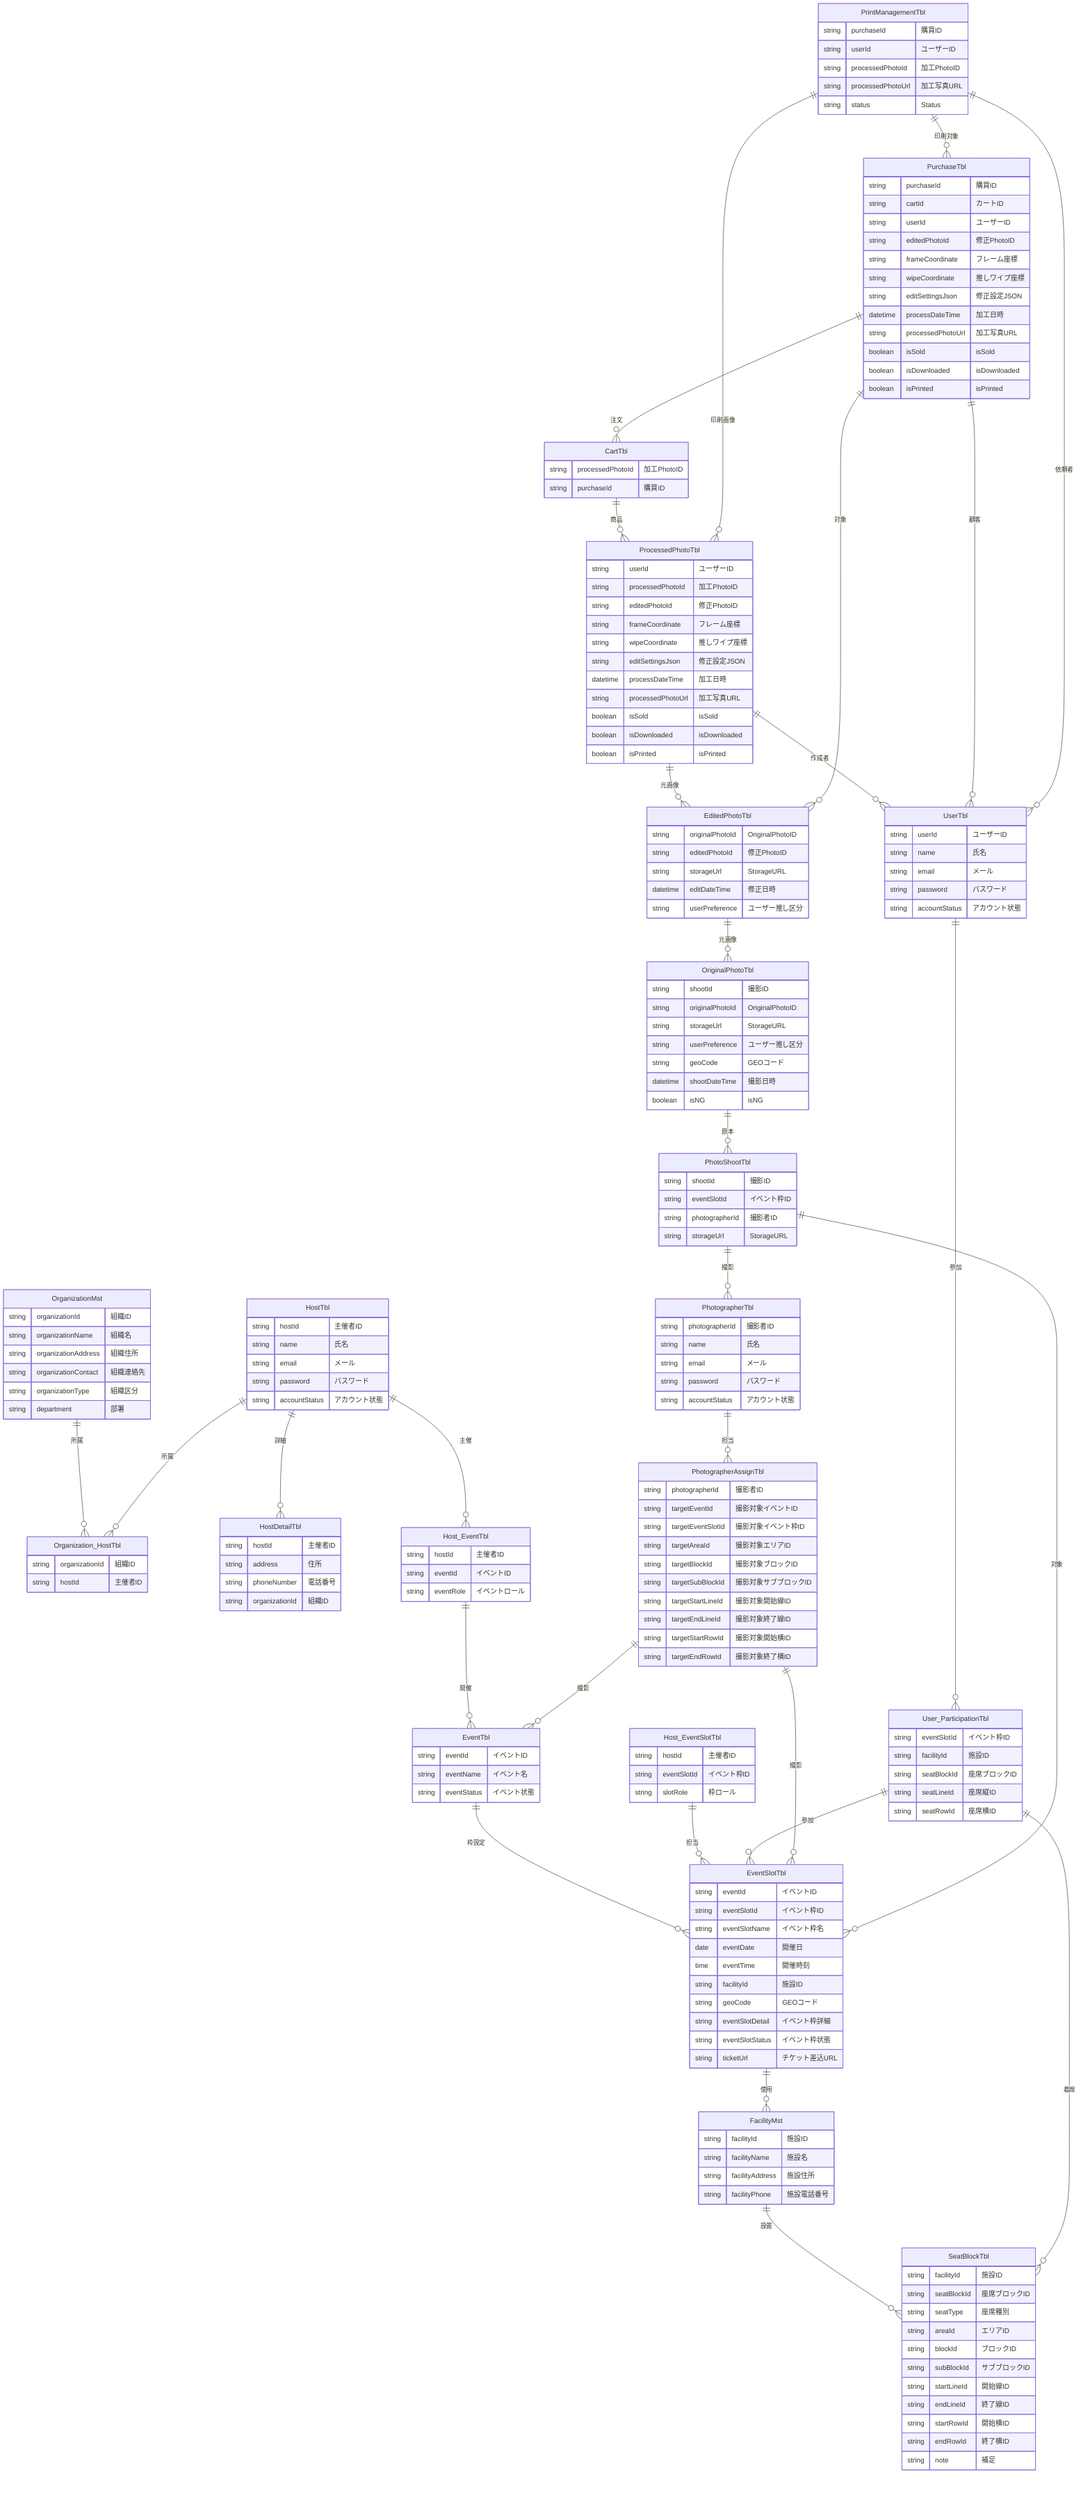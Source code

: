erDiagram
    OrganizationMst ||--o{ Organization_HostTbl : "所属"
    OrganizationMst {
        string organizationId "組織ID"
        string organizationName "組織名"
        string organizationAddress "組織住所"
        string organizationContact "組織連絡先"
        string organizationType "組織区分"
        string department "部署"
    }
    
    Organization_HostTbl {
        string organizationId "組織ID"
        string hostId "主催者ID"
    }
    
    HostTbl ||--o{ Organization_HostTbl : "所属"
    HostTbl ||--o{ HostDetailTbl : "詳細"
    HostTbl ||--o{ Host_EventTbl : "主催"
    HostTbl {
        string hostId "主催者ID"
        string name "氏名"
        string email "メール"
        string password "パスワード"
        string accountStatus "アカウント状態"
    }
    
    HostDetailTbl {
        string hostId "主催者ID"
        string address "住所"
        string phoneNumber "電話番号"
        string organizationId "組織ID"
    }
    
    Host_EventTbl ||--o{ EventTbl : "開催"
    Host_EventTbl {
        string hostId "主催者ID"
        string eventId "イベントID"
        string eventRole "イベントロール"
    }
    
    EventTbl ||--o{ EventSlotTbl : "枠設定"
    EventTbl {
        string eventId "イベントID"
        string eventName "イベント名"
        string eventStatus "イベント状態"
    }
    
    Host_EventSlotTbl ||--o{ EventSlotTbl : "担当"
    Host_EventSlotTbl {
        string hostId "主催者ID"
        string eventSlotId "イベント枠ID"
        string slotRole "枠ロール"
    }
    
    EventSlotTbl ||--o{ FacilityMst : "使用"
    EventSlotTbl {
        string eventId "イベントID"
        string eventSlotId "イベント枠ID"
        string eventSlotName "イベント枠名"
        date eventDate "開催日"
        time eventTime "開催時刻"
        string facilityId "施設ID"
        string geoCode "GEOコード"
        string eventSlotDetail "イベント枠詳細"
        string eventSlotStatus "イベント枠状態"
        string ticketUrl "チケット差込URL"
    }
    
    FacilityMst ||--o{ SeatBlockTbl : "設置"
    FacilityMst {
        string facilityId "施設ID"
        string facilityName "施設名"
        string facilityAddress "施設住所"
        string facilityPhone "施設電話番号"
    }
    
    SeatBlockTbl {
        string facilityId "施設ID"
        string seatBlockId "座席ブロックID"
        string seatType "座席種別"
        string areaId "エリアID"
        string blockId "ブロックID"
        string subBlockId "サブブロックID"
        string startLineId "開始線ID"
        string endLineId "終了線ID"
        string startRowId "開始横ID"
        string endRowId "終了横ID"
        string note "補足"
    }
    
    UserTbl ||--o{ User_ParticipationTbl : "参加"
    UserTbl {
        string userId "ユーザーID"
        string name "氏名"
        string email "メール"
        string password "パスワード"
        string accountStatus "アカウント状態"
    }
    
    User_ParticipationTbl ||--o{ EventSlotTbl : "参加"
    User_ParticipationTbl ||--o{ SeatBlockTbl : "着席"
    User_ParticipationTbl {
        string eventSlotId "イベント枠ID"
        string facilityId "施設ID"
        string seatBlockId "座席ブロックID"
        string seatLineId "座席縦ID"
        string seatRowId "座席横ID"
    }
    
    PhotographerTbl ||--o{ PhotographerAssignTbl : "担当"
    PhotographerTbl {
        string photographerId "撮影者ID"
        string name "氏名"
        string email "メール"
        string password "パスワード"
        string accountStatus "アカウント状態"
    }
    
    PhotographerAssignTbl ||--o{ EventTbl : "撮影"
    PhotographerAssignTbl ||--o{ EventSlotTbl : "撮影"
    PhotographerAssignTbl {
        string photographerId "撮影者ID"
        string targetEventId "撮影対象イベントID"
        string targetEventSlotId "撮影対象イベント枠ID"
        string targetAreaId "撮影対象エリアID"
        string targetBlockId "撮影対象ブロックID"
        string targetSubBlockId "撮影対象サブブロックID"
        string targetStartLineId "撮影対象開始線ID"
        string targetEndLineId "撮影対象終了線ID"
        string targetStartRowId "撮影対象開始横ID"
        string targetEndRowId "撮影対象終了横ID"
    }
    
    PhotoShootTbl ||--o{ PhotographerTbl : "撮影"
    PhotoShootTbl ||--o{ EventSlotTbl : "対象"
    PhotoShootTbl {
        string shootId "撮影ID"
        string eventSlotId "イベント枠ID"
        string photographerId "撮影者ID"
        string storageUrl "StorageURL"
    }
    
    OriginalPhotoTbl ||--o{ PhotoShootTbl : "原本"
    OriginalPhotoTbl {
        string shootId "撮影ID"
        string originalPhotoId "OriginalPhotoID"
        string storageUrl "StorageURL"
        string userPreference "ユーザー推し区分"
        string geoCode "GEOコード"
        datetime shootDateTime "撮影日時"
        boolean isNG "isNG"
    }
    
    EditedPhotoTbl ||--o{ OriginalPhotoTbl : "元画像"
    EditedPhotoTbl {
        string originalPhotoId "OriginalPhotoID"
        string editedPhotoId "修正PhotoID"
        string storageUrl "StorageURL"
        datetime editDateTime "修正日時"
        string userPreference "ユーザー推し区分"
    }
    
    ProcessedPhotoTbl ||--o{ EditedPhotoTbl : "元画像"
    ProcessedPhotoTbl ||--o{ UserTbl : "作成者"
    ProcessedPhotoTbl {
        string userId "ユーザーID"
        string processedPhotoId "加工PhotoID"
        string editedPhotoId "修正PhotoID"
        string frameCoordinate "フレーム座標"
        string wipeCoordinate "推しワイプ座標"
        string editSettingsJson "修正設定JSON"
        datetime processDateTime "加工日時"
        string processedPhotoUrl "加工写真URL"
        boolean isSold "isSold"
        boolean isDownloaded "isDownloaded"
        boolean isPrinted "isPrinted"
    }
    
    CartTbl ||--o{ ProcessedPhotoTbl : "商品"
    CartTbl {
        string processedPhotoId "加工PhotoID"
        string purchaseId "購買ID"
    }
    
    PurchaseTbl ||--o{ CartTbl : "注文"
    PurchaseTbl ||--o{ UserTbl : "顧客"
    PurchaseTbl ||--o{ EditedPhotoTbl : "対象"
    PurchaseTbl {
        string purchaseId "購買ID"
        string cartId "カートID"
        string userId "ユーザーID"
        string editedPhotoId "修正PhotoID"
        string frameCoordinate "フレーム座標"
        string wipeCoordinate "推しワイプ座標"
        string editSettingsJson "修正設定JSON"
        datetime processDateTime "加工日時"
        string processedPhotoUrl "加工写真URL"
        boolean isSold "isSold"
        boolean isDownloaded "isDownloaded"
        boolean isPrinted "isPrinted"
    }
    
    PrintManagementTbl ||--o{ PurchaseTbl : "印刷対象"
    PrintManagementTbl ||--o{ UserTbl : "依頼者"
    PrintManagementTbl ||--o{ ProcessedPhotoTbl : "印刷画像"
    PrintManagementTbl {
        string purchaseId "購買ID"
        string userId "ユーザーID"
        string processedPhotoId "加工PhotoID"
        string processedPhotoUrl "加工写真URL"
        string status "Status"
    }
